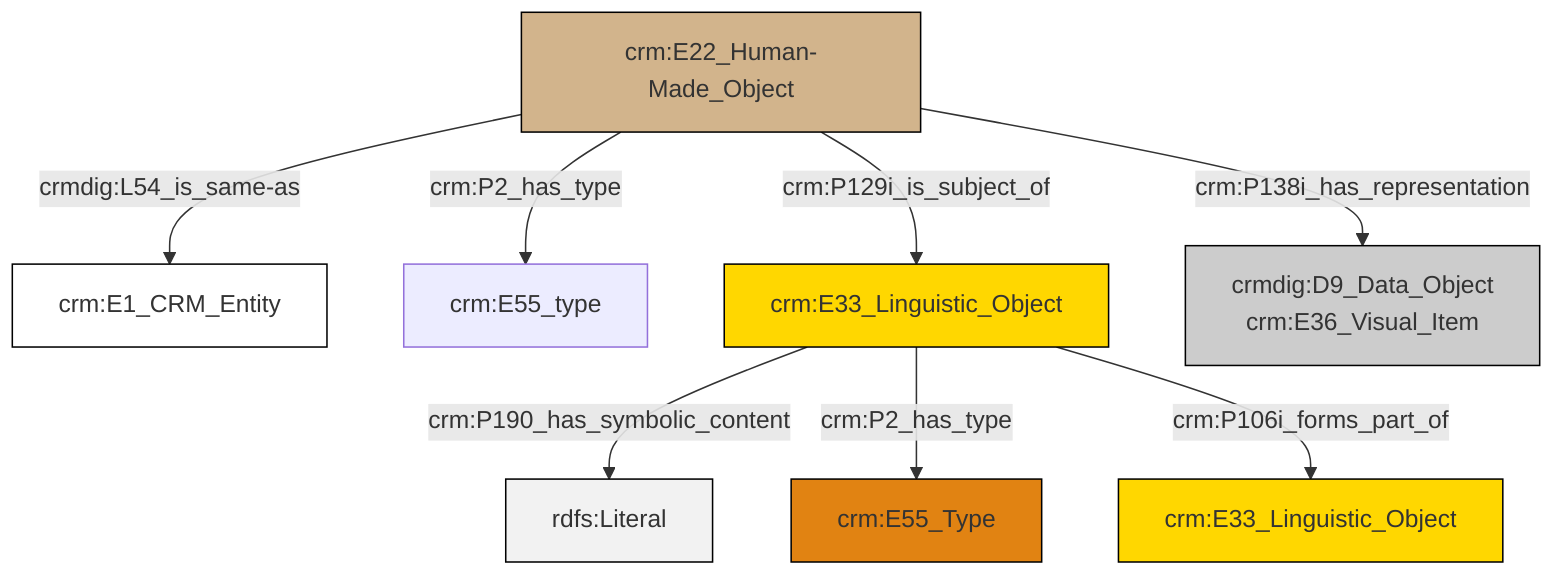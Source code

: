 graph TD
classDef Literal fill:#f2f2f2,stroke:#000000;
classDef CRM_Entity fill:#FFFFFF,stroke:#000000;
classDef Temporal_Entity fill:#00C9E6, stroke:#000000;
classDef Type fill:#E18312, stroke:#000000;
classDef Time-Span fill:#2C9C91, stroke:#000000;
classDef Appellation fill:#FFEB7F, stroke:#000000;
classDef Place fill:#008836, stroke:#000000;
classDef Persistent_Item fill:#B266B2, stroke:#000000;
classDef Conceptual_Object fill:#FFD700, stroke:#000000;
classDef Physical_Thing fill:#D2B48C, stroke:#000000;
classDef Actor fill:#f58aad, stroke:#000000;
classDef PC_Classes fill:#4ce600, stroke:#000000;
classDef Multi fill:#cccccc,stroke:#000000;

2["crm:E22_Human-Made_Object"]:::Physical_Thing -->|crm:P2_has_type| 4["crm:E55_type"]:::Default
2["crm:E22_Human-Made_Object"]:::Physical_Thing -->|crmdig:L54_is_same-as| 0["crm:E1_CRM_Entity"]:::CRM_Entity
7["crm:E33_Linguistic_Object"]:::Conceptual_Object -->|crm:P190_has_symbolic_content| 10[rdfs:Literal]:::Literal
2["crm:E22_Human-Made_Object"]:::Physical_Thing -->|crm:P129i_is_subject_of| 7["crm:E33_Linguistic_Object"]:::Conceptual_Object
2["crm:E22_Human-Made_Object"]:::Physical_Thing -->|crm:P138i_has_representation| 11["crmdig:D9_Data_Object<br>crm:E36_Visual_Item"]:::Multi
7["crm:E33_Linguistic_Object"]:::Conceptual_Object -->|crm:P2_has_type| 5["crm:E55_Type"]:::Type
7["crm:E33_Linguistic_Object"]:::Conceptual_Object -->|crm:P106i_forms_part_of| 14["crm:E33_Linguistic_Object"]:::Conceptual_Object